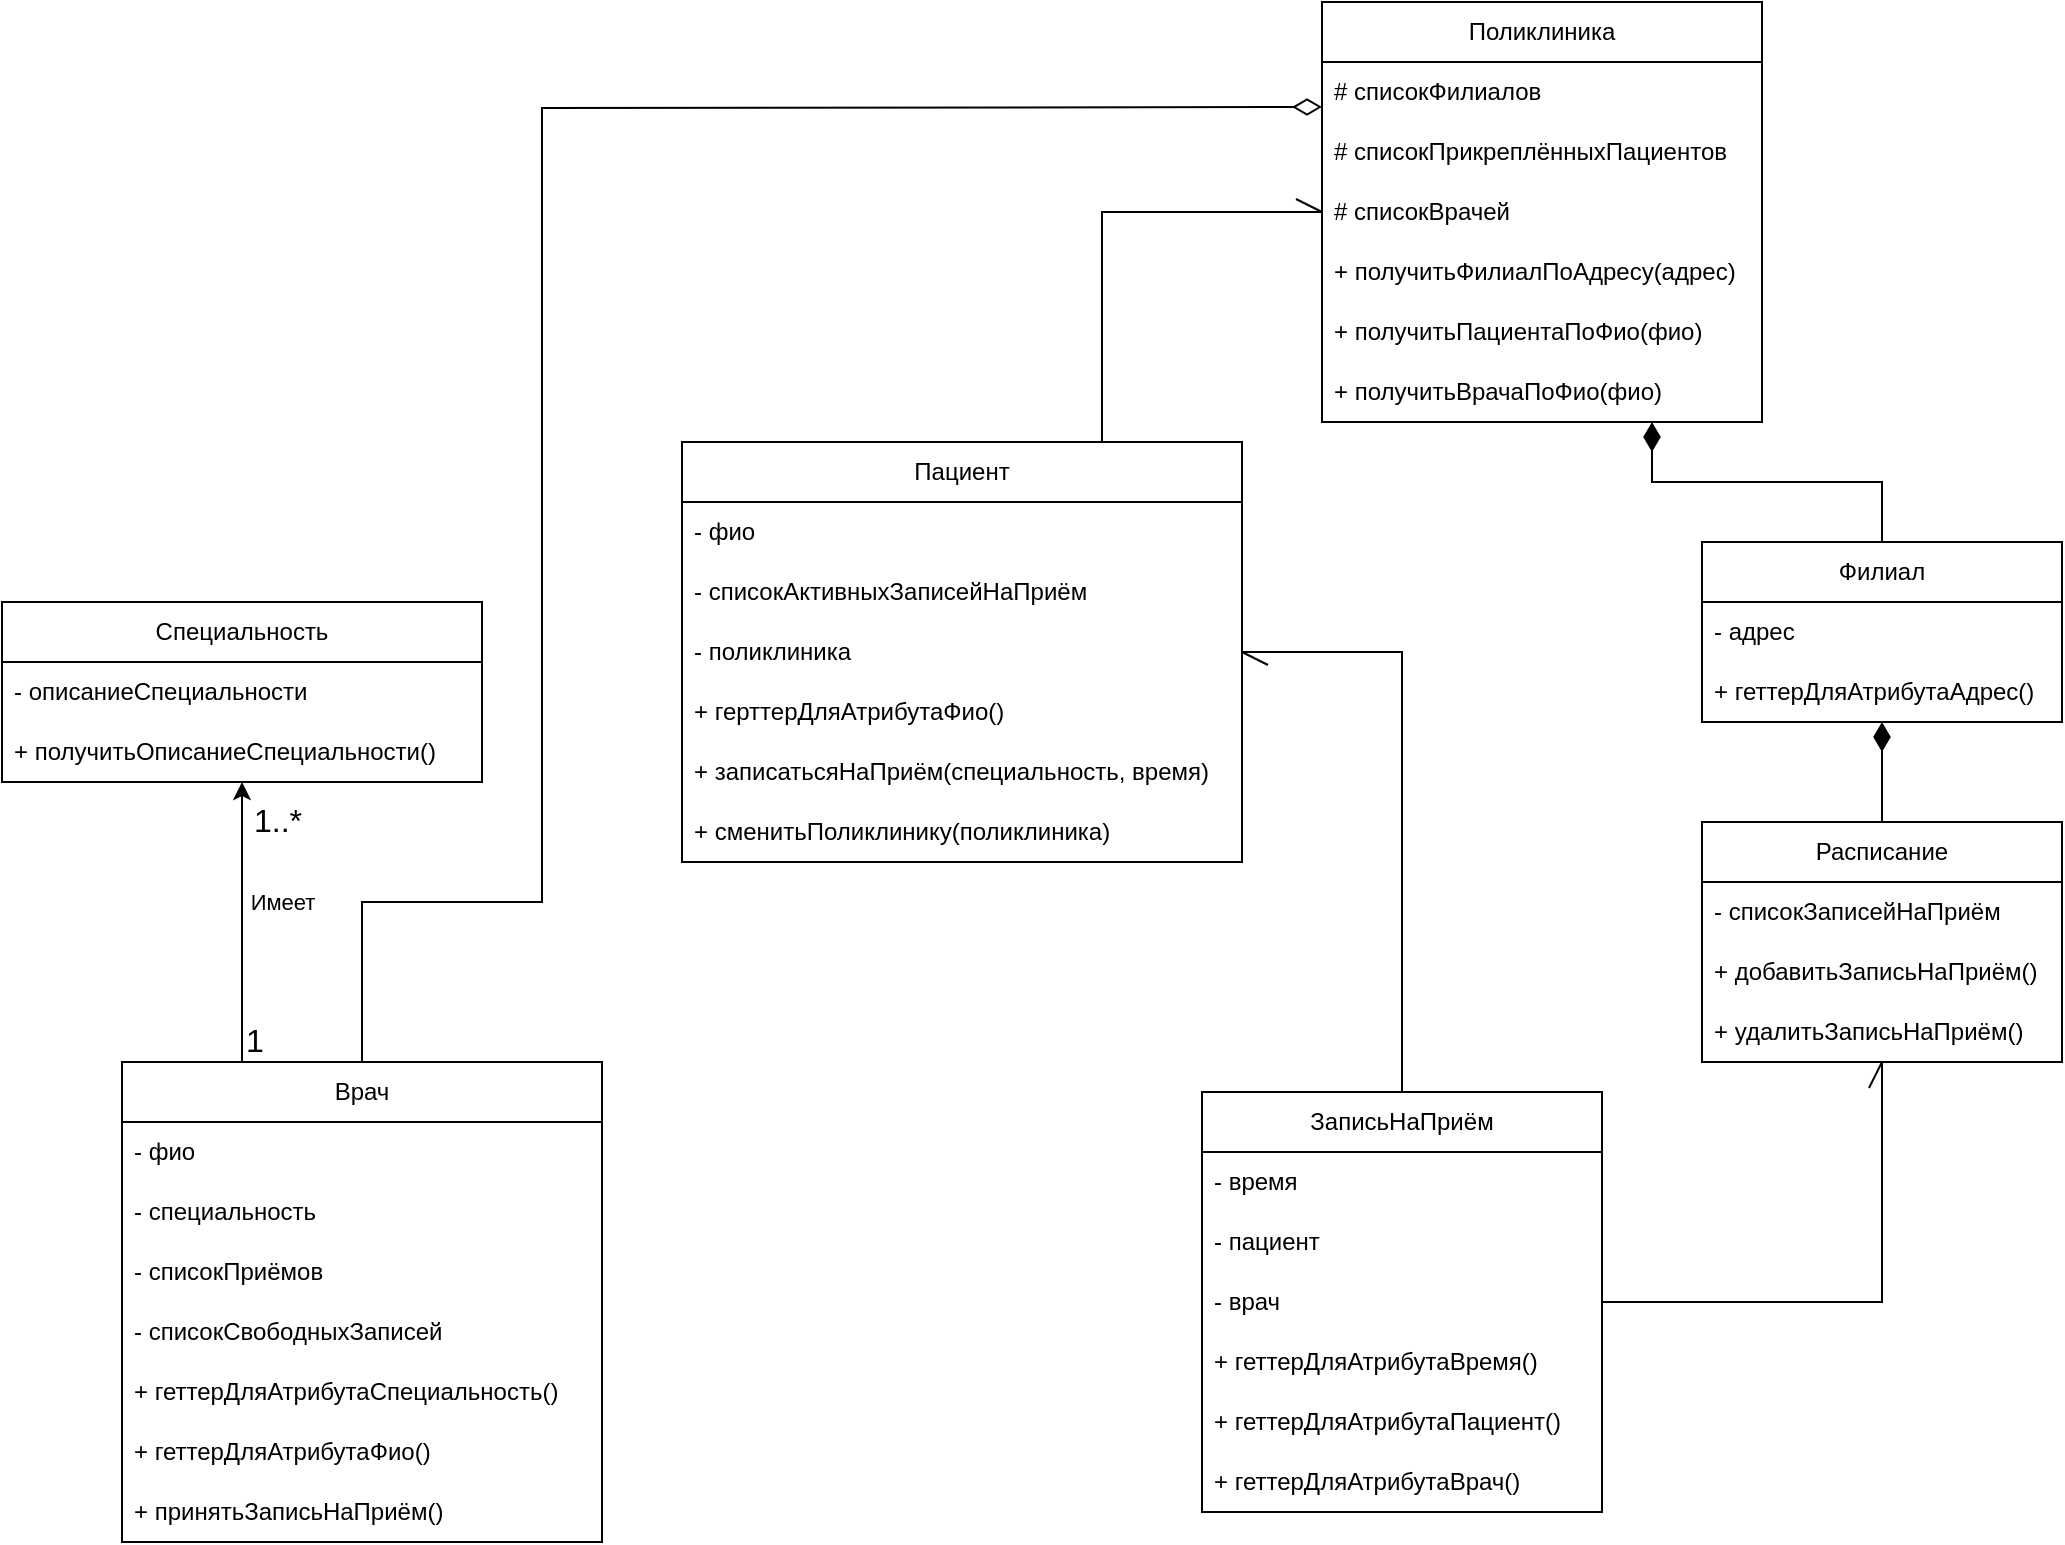 <mxfile version="26.2.5">
  <diagram name="Страница — 1" id="pMFf98c1z_oLqp8s7Col">
    <mxGraphModel dx="1500" dy="970" grid="1" gridSize="10" guides="1" tooltips="1" connect="1" arrows="1" fold="1" page="1" pageScale="1" pageWidth="1100" pageHeight="850" math="0" shadow="0">
      <root>
        <mxCell id="0" />
        <mxCell id="1" parent="0" />
        <mxCell id="Q0czgJnbwS5Su2IYvqxh-1" value="Врач" style="swimlane;fontStyle=0;childLayout=stackLayout;horizontal=1;startSize=30;horizontalStack=0;resizeParent=1;resizeParentMax=0;resizeLast=0;collapsible=1;marginBottom=0;whiteSpace=wrap;html=1;" parent="1" vertex="1">
          <mxGeometry x="80" y="560" width="240" height="240" as="geometry">
            <mxRectangle x="400" y="400" width="70" height="30" as="alternateBounds" />
          </mxGeometry>
        </mxCell>
        <mxCell id="5usdwrtkrDACO3rNz_Sn-19" value="- фио" style="text;strokeColor=none;fillColor=none;align=left;verticalAlign=middle;spacingLeft=4;spacingRight=4;overflow=hidden;points=[[0,0.5],[1,0.5]];portConstraint=eastwest;rotatable=0;whiteSpace=wrap;html=1;" vertex="1" parent="Q0czgJnbwS5Su2IYvqxh-1">
          <mxGeometry y="30" width="240" height="30" as="geometry" />
        </mxCell>
        <mxCell id="Q0czgJnbwS5Su2IYvqxh-2" value="- специальность" style="text;strokeColor=none;fillColor=none;align=left;verticalAlign=middle;spacingLeft=4;spacingRight=4;overflow=hidden;points=[[0,0.5],[1,0.5]];portConstraint=eastwest;rotatable=0;whiteSpace=wrap;html=1;" parent="Q0czgJnbwS5Su2IYvqxh-1" vertex="1">
          <mxGeometry y="60" width="240" height="30" as="geometry" />
        </mxCell>
        <mxCell id="5usdwrtkrDACO3rNz_Sn-1" value="- списокПриёмов" style="text;strokeColor=none;fillColor=none;align=left;verticalAlign=middle;spacingLeft=4;spacingRight=4;overflow=hidden;points=[[0,0.5],[1,0.5]];portConstraint=eastwest;rotatable=0;whiteSpace=wrap;html=1;" vertex="1" parent="Q0czgJnbwS5Su2IYvqxh-1">
          <mxGeometry y="90" width="240" height="30" as="geometry" />
        </mxCell>
        <mxCell id="5usdwrtkrDACO3rNz_Sn-22" value="- списокСвободныхЗаписей" style="text;strokeColor=none;fillColor=none;align=left;verticalAlign=middle;spacingLeft=4;spacingRight=4;overflow=hidden;points=[[0,0.5],[1,0.5]];portConstraint=eastwest;rotatable=0;whiteSpace=wrap;html=1;" vertex="1" parent="Q0czgJnbwS5Su2IYvqxh-1">
          <mxGeometry y="120" width="240" height="30" as="geometry" />
        </mxCell>
        <mxCell id="Q0czgJnbwS5Su2IYvqxh-23" value="+ геттерДляАтрибутаСпециальность()" style="text;strokeColor=none;fillColor=none;align=left;verticalAlign=middle;spacingLeft=4;spacingRight=4;overflow=hidden;points=[[0,0.5],[1,0.5]];portConstraint=eastwest;rotatable=0;whiteSpace=wrap;html=1;" parent="Q0czgJnbwS5Su2IYvqxh-1" vertex="1">
          <mxGeometry y="150" width="240" height="30" as="geometry" />
        </mxCell>
        <mxCell id="5usdwrtkrDACO3rNz_Sn-20" value="+ геттерДляАтрибутаФио()" style="text;strokeColor=none;fillColor=none;align=left;verticalAlign=middle;spacingLeft=4;spacingRight=4;overflow=hidden;points=[[0,0.5],[1,0.5]];portConstraint=eastwest;rotatable=0;whiteSpace=wrap;html=1;" vertex="1" parent="Q0czgJnbwS5Su2IYvqxh-1">
          <mxGeometry y="180" width="240" height="30" as="geometry" />
        </mxCell>
        <mxCell id="5usdwrtkrDACO3rNz_Sn-7" value="+ принятьЗаписьНаПриём()" style="text;strokeColor=none;fillColor=none;align=left;verticalAlign=middle;spacingLeft=4;spacingRight=4;overflow=hidden;points=[[0,0.5],[1,0.5]];portConstraint=eastwest;rotatable=0;whiteSpace=wrap;html=1;" vertex="1" parent="Q0czgJnbwS5Su2IYvqxh-1">
          <mxGeometry y="210" width="240" height="30" as="geometry" />
        </mxCell>
        <mxCell id="Q0czgJnbwS5Su2IYvqxh-6" value="Расписание" style="swimlane;fontStyle=0;childLayout=stackLayout;horizontal=1;startSize=30;horizontalStack=0;resizeParent=1;resizeParentMax=0;resizeLast=0;collapsible=1;marginBottom=0;whiteSpace=wrap;html=1;" parent="1" vertex="1">
          <mxGeometry x="870" y="440" width="180" height="120" as="geometry">
            <mxRectangle x="870" y="430" width="110" height="30" as="alternateBounds" />
          </mxGeometry>
        </mxCell>
        <mxCell id="Q0czgJnbwS5Su2IYvqxh-7" value="- списокЗаписейНаПриём" style="text;strokeColor=none;fillColor=none;align=left;verticalAlign=middle;spacingLeft=4;spacingRight=4;overflow=hidden;points=[[0,0.5],[1,0.5]];portConstraint=eastwest;rotatable=0;whiteSpace=wrap;html=1;" parent="Q0czgJnbwS5Su2IYvqxh-6" vertex="1">
          <mxGeometry y="30" width="180" height="30" as="geometry" />
        </mxCell>
        <mxCell id="Q0czgJnbwS5Su2IYvqxh-8" value="+ добавитьЗаписьНаПриём()" style="text;strokeColor=none;fillColor=none;align=left;verticalAlign=middle;spacingLeft=4;spacingRight=4;overflow=hidden;points=[[0,0.5],[1,0.5]];portConstraint=eastwest;rotatable=0;whiteSpace=wrap;html=1;" parent="Q0czgJnbwS5Su2IYvqxh-6" vertex="1">
          <mxGeometry y="60" width="180" height="30" as="geometry" />
        </mxCell>
        <mxCell id="Q0czgJnbwS5Su2IYvqxh-9" value="+ удалитьЗаписьНаПриём()" style="text;strokeColor=none;fillColor=none;align=left;verticalAlign=middle;spacingLeft=4;spacingRight=4;overflow=hidden;points=[[0,0.5],[1,0.5]];portConstraint=eastwest;rotatable=0;whiteSpace=wrap;html=1;" parent="Q0czgJnbwS5Su2IYvqxh-6" vertex="1">
          <mxGeometry y="90" width="180" height="30" as="geometry" />
        </mxCell>
        <mxCell id="Q0czgJnbwS5Su2IYvqxh-10" value="Пациент" style="swimlane;fontStyle=0;childLayout=stackLayout;horizontal=1;startSize=30;horizontalStack=0;resizeParent=1;resizeParentMax=0;resizeLast=0;collapsible=1;marginBottom=0;whiteSpace=wrap;html=1;" parent="1" vertex="1">
          <mxGeometry x="360" y="250" width="280" height="210" as="geometry">
            <mxRectangle x="280" y="250" width="90" height="30" as="alternateBounds" />
          </mxGeometry>
        </mxCell>
        <mxCell id="5usdwrtkrDACO3rNz_Sn-11" value="- фио" style="text;strokeColor=none;fillColor=none;align=left;verticalAlign=middle;spacingLeft=4;spacingRight=4;overflow=hidden;points=[[0,0.5],[1,0.5]];portConstraint=eastwest;rotatable=0;whiteSpace=wrap;html=1;" vertex="1" parent="Q0czgJnbwS5Su2IYvqxh-10">
          <mxGeometry y="30" width="280" height="30" as="geometry" />
        </mxCell>
        <mxCell id="Q0czgJnbwS5Su2IYvqxh-11" value="- списокАктивныхЗаписейНаПриём" style="text;strokeColor=none;fillColor=none;align=left;verticalAlign=middle;spacingLeft=4;spacingRight=4;overflow=hidden;points=[[0,0.5],[1,0.5]];portConstraint=eastwest;rotatable=0;whiteSpace=wrap;html=1;" parent="Q0czgJnbwS5Su2IYvqxh-10" vertex="1">
          <mxGeometry y="60" width="280" height="30" as="geometry" />
        </mxCell>
        <mxCell id="Q0czgJnbwS5Su2IYvqxh-13" value="- поликлиника" style="text;strokeColor=none;fillColor=none;align=left;verticalAlign=middle;spacingLeft=4;spacingRight=4;overflow=hidden;points=[[0,0.5],[1,0.5]];portConstraint=eastwest;rotatable=0;whiteSpace=wrap;html=1;" parent="Q0czgJnbwS5Su2IYvqxh-10" vertex="1">
          <mxGeometry y="90" width="280" height="30" as="geometry" />
        </mxCell>
        <mxCell id="5usdwrtkrDACO3rNz_Sn-21" value="+ герттерДляАтрибутаФио()" style="text;strokeColor=none;fillColor=none;align=left;verticalAlign=middle;spacingLeft=4;spacingRight=4;overflow=hidden;points=[[0,0.5],[1,0.5]];portConstraint=eastwest;rotatable=0;whiteSpace=wrap;html=1;" vertex="1" parent="Q0czgJnbwS5Su2IYvqxh-10">
          <mxGeometry y="120" width="280" height="30" as="geometry" />
        </mxCell>
        <mxCell id="Q0czgJnbwS5Su2IYvqxh-12" value="+ записатьсяНаПриём(специальность, время)" style="text;strokeColor=none;fillColor=none;align=left;verticalAlign=middle;spacingLeft=4;spacingRight=4;overflow=hidden;points=[[0,0.5],[1,0.5]];portConstraint=eastwest;rotatable=0;whiteSpace=wrap;html=1;" parent="Q0czgJnbwS5Su2IYvqxh-10" vertex="1">
          <mxGeometry y="150" width="280" height="30" as="geometry" />
        </mxCell>
        <mxCell id="Q0czgJnbwS5Su2IYvqxh-32" value="&lt;div&gt;+ сменитьПоликлинику(поликлиника)&lt;/div&gt;" style="text;strokeColor=none;fillColor=none;align=left;verticalAlign=middle;spacingLeft=4;spacingRight=4;overflow=hidden;points=[[0,0.5],[1,0.5]];portConstraint=eastwest;rotatable=0;whiteSpace=wrap;html=1;" parent="Q0czgJnbwS5Su2IYvqxh-10" vertex="1">
          <mxGeometry y="180" width="280" height="30" as="geometry" />
        </mxCell>
        <mxCell id="Q0czgJnbwS5Su2IYvqxh-18" value="ЗаписьНаПриём" style="swimlane;fontStyle=0;childLayout=stackLayout;horizontal=1;startSize=30;horizontalStack=0;resizeParent=1;resizeParentMax=0;resizeLast=0;collapsible=1;marginBottom=0;whiteSpace=wrap;html=1;" parent="1" vertex="1">
          <mxGeometry x="620" y="575" width="200" height="210" as="geometry">
            <mxRectangle x="620" y="385" width="130" height="30" as="alternateBounds" />
          </mxGeometry>
        </mxCell>
        <mxCell id="Q0czgJnbwS5Su2IYvqxh-19" value="- время" style="text;strokeColor=none;fillColor=none;align=left;verticalAlign=middle;spacingLeft=4;spacingRight=4;overflow=hidden;points=[[0,0.5],[1,0.5]];portConstraint=eastwest;rotatable=0;whiteSpace=wrap;html=1;" parent="Q0czgJnbwS5Su2IYvqxh-18" vertex="1">
          <mxGeometry y="30" width="200" height="30" as="geometry" />
        </mxCell>
        <mxCell id="5usdwrtkrDACO3rNz_Sn-2" value="- пациент" style="text;strokeColor=none;fillColor=none;align=left;verticalAlign=middle;spacingLeft=4;spacingRight=4;overflow=hidden;points=[[0,0.5],[1,0.5]];portConstraint=eastwest;rotatable=0;whiteSpace=wrap;html=1;" vertex="1" parent="Q0czgJnbwS5Su2IYvqxh-18">
          <mxGeometry y="60" width="200" height="30" as="geometry" />
        </mxCell>
        <mxCell id="5usdwrtkrDACO3rNz_Sn-3" value="- врач" style="text;strokeColor=none;fillColor=none;align=left;verticalAlign=middle;spacingLeft=4;spacingRight=4;overflow=hidden;points=[[0,0.5],[1,0.5]];portConstraint=eastwest;rotatable=0;whiteSpace=wrap;html=1;" vertex="1" parent="Q0czgJnbwS5Su2IYvqxh-18">
          <mxGeometry y="90" width="200" height="30" as="geometry" />
        </mxCell>
        <mxCell id="Q0czgJnbwS5Su2IYvqxh-20" value="+ геттерДляАтрибутаВремя()" style="text;strokeColor=none;fillColor=none;align=left;verticalAlign=middle;spacingLeft=4;spacingRight=4;overflow=hidden;points=[[0,0.5],[1,0.5]];portConstraint=eastwest;rotatable=0;whiteSpace=wrap;html=1;" parent="Q0czgJnbwS5Su2IYvqxh-18" vertex="1">
          <mxGeometry y="120" width="200" height="30" as="geometry" />
        </mxCell>
        <mxCell id="5usdwrtkrDACO3rNz_Sn-4" value="+ геттерДляАтрибутаПациент()" style="text;strokeColor=none;fillColor=none;align=left;verticalAlign=middle;spacingLeft=4;spacingRight=4;overflow=hidden;points=[[0,0.5],[1,0.5]];portConstraint=eastwest;rotatable=0;whiteSpace=wrap;html=1;" vertex="1" parent="Q0czgJnbwS5Su2IYvqxh-18">
          <mxGeometry y="150" width="200" height="30" as="geometry" />
        </mxCell>
        <mxCell id="5usdwrtkrDACO3rNz_Sn-5" value="+ геттерДляАтрибутаВрач()" style="text;strokeColor=none;fillColor=none;align=left;verticalAlign=middle;spacingLeft=4;spacingRight=4;overflow=hidden;points=[[0,0.5],[1,0.5]];portConstraint=eastwest;rotatable=0;whiteSpace=wrap;html=1;" vertex="1" parent="Q0czgJnbwS5Su2IYvqxh-18">
          <mxGeometry y="180" width="200" height="30" as="geometry" />
        </mxCell>
        <mxCell id="Q0czgJnbwS5Su2IYvqxh-24" value="Поликлиника" style="swimlane;fontStyle=0;childLayout=stackLayout;horizontal=1;startSize=30;horizontalStack=0;resizeParent=1;resizeParentMax=0;resizeLast=0;collapsible=1;marginBottom=0;whiteSpace=wrap;html=1;" parent="1" vertex="1">
          <mxGeometry x="680" y="30" width="220" height="210" as="geometry">
            <mxRectangle x="680" y="30" width="110" height="30" as="alternateBounds" />
          </mxGeometry>
        </mxCell>
        <mxCell id="Q0czgJnbwS5Su2IYvqxh-25" value="# списокФилиалов" style="text;strokeColor=none;fillColor=none;align=left;verticalAlign=middle;spacingLeft=4;spacingRight=4;overflow=hidden;points=[[0,0.5],[1,0.5]];portConstraint=eastwest;rotatable=0;whiteSpace=wrap;html=1;" parent="Q0czgJnbwS5Su2IYvqxh-24" vertex="1">
          <mxGeometry y="30" width="220" height="30" as="geometry" />
        </mxCell>
        <mxCell id="5usdwrtkrDACO3rNz_Sn-9" value="# списокПрикреплённыхПациентов" style="text;strokeColor=none;fillColor=none;align=left;verticalAlign=middle;spacingLeft=4;spacingRight=4;overflow=hidden;points=[[0,0.5],[1,0.5]];portConstraint=eastwest;rotatable=0;whiteSpace=wrap;html=1;" vertex="1" parent="Q0czgJnbwS5Su2IYvqxh-24">
          <mxGeometry y="60" width="220" height="30" as="geometry" />
        </mxCell>
        <mxCell id="5usdwrtkrDACO3rNz_Sn-12" value="# списокВрачей" style="text;strokeColor=none;fillColor=none;align=left;verticalAlign=middle;spacingLeft=4;spacingRight=4;overflow=hidden;points=[[0,0.5],[1,0.5]];portConstraint=eastwest;rotatable=0;whiteSpace=wrap;html=1;" vertex="1" parent="Q0czgJnbwS5Su2IYvqxh-24">
          <mxGeometry y="90" width="220" height="30" as="geometry" />
        </mxCell>
        <mxCell id="5usdwrtkrDACO3rNz_Sn-6" value="+ получитьФилиалПоАдресу(адрес)" style="text;strokeColor=none;fillColor=none;align=left;verticalAlign=middle;spacingLeft=4;spacingRight=4;overflow=hidden;points=[[0,0.5],[1,0.5]];portConstraint=eastwest;rotatable=0;whiteSpace=wrap;html=1;" vertex="1" parent="Q0czgJnbwS5Su2IYvqxh-24">
          <mxGeometry y="120" width="220" height="30" as="geometry" />
        </mxCell>
        <mxCell id="5usdwrtkrDACO3rNz_Sn-10" value="+ получитьПациентаПоФио(фио)" style="text;strokeColor=none;fillColor=none;align=left;verticalAlign=middle;spacingLeft=4;spacingRight=4;overflow=hidden;points=[[0,0.5],[1,0.5]];portConstraint=eastwest;rotatable=0;whiteSpace=wrap;html=1;" vertex="1" parent="Q0czgJnbwS5Su2IYvqxh-24">
          <mxGeometry y="150" width="220" height="30" as="geometry" />
        </mxCell>
        <mxCell id="5usdwrtkrDACO3rNz_Sn-13" value="+ получитьВрачаПоФио(фио)" style="text;strokeColor=none;fillColor=none;align=left;verticalAlign=middle;spacingLeft=4;spacingRight=4;overflow=hidden;points=[[0,0.5],[1,0.5]];portConstraint=eastwest;rotatable=0;whiteSpace=wrap;html=1;" vertex="1" parent="Q0czgJnbwS5Su2IYvqxh-24">
          <mxGeometry y="180" width="220" height="30" as="geometry" />
        </mxCell>
        <mxCell id="Q0czgJnbwS5Su2IYvqxh-28" value="Филиал" style="swimlane;fontStyle=0;childLayout=stackLayout;horizontal=1;startSize=30;horizontalStack=0;resizeParent=1;resizeParentMax=0;resizeLast=0;collapsible=1;marginBottom=0;whiteSpace=wrap;html=1;" parent="1" vertex="1">
          <mxGeometry x="870" y="300" width="180" height="90" as="geometry">
            <mxRectangle x="800" y="290" width="80" height="30" as="alternateBounds" />
          </mxGeometry>
        </mxCell>
        <mxCell id="Q0czgJnbwS5Su2IYvqxh-29" value="- адрес" style="text;strokeColor=none;fillColor=none;align=left;verticalAlign=middle;spacingLeft=4;spacingRight=4;overflow=hidden;points=[[0,0.5],[1,0.5]];portConstraint=eastwest;rotatable=0;whiteSpace=wrap;html=1;" parent="Q0czgJnbwS5Su2IYvqxh-28" vertex="1">
          <mxGeometry y="30" width="180" height="30" as="geometry" />
        </mxCell>
        <mxCell id="Q0czgJnbwS5Su2IYvqxh-30" value="+ геттерДляАтрибутаАдрес()" style="text;strokeColor=none;fillColor=none;align=left;verticalAlign=middle;spacingLeft=4;spacingRight=4;overflow=hidden;points=[[0,0.5],[1,0.5]];portConstraint=eastwest;rotatable=0;whiteSpace=wrap;html=1;" parent="Q0czgJnbwS5Su2IYvqxh-28" vertex="1">
          <mxGeometry y="60" width="180" height="30" as="geometry" />
        </mxCell>
        <mxCell id="5usdwrtkrDACO3rNz_Sn-24" value="" style="endArrow=diamondThin;html=1;rounded=0;exitX=0.5;exitY=0;exitDx=0;exitDy=0;entryX=0.75;entryY=1;entryDx=0;entryDy=0;endFill=1;startSize=6;endSize=12;" edge="1" parent="1" source="Q0czgJnbwS5Su2IYvqxh-28" target="Q0czgJnbwS5Su2IYvqxh-24">
          <mxGeometry width="50" height="50" relative="1" as="geometry">
            <mxPoint x="530" y="470" as="sourcePoint" />
            <mxPoint x="580" y="420" as="targetPoint" />
            <Array as="points">
              <mxPoint x="960" y="270" />
              <mxPoint x="845" y="270" />
            </Array>
          </mxGeometry>
        </mxCell>
        <mxCell id="5usdwrtkrDACO3rNz_Sn-25" value="" style="endArrow=diamondThin;html=1;rounded=0;exitX=0.5;exitY=0;exitDx=0;exitDy=0;entryX=0.5;entryY=1;entryDx=0;entryDy=0;endFill=1;endSize=12;" edge="1" parent="1" source="Q0czgJnbwS5Su2IYvqxh-6" target="Q0czgJnbwS5Su2IYvqxh-28">
          <mxGeometry width="50" height="50" relative="1" as="geometry">
            <mxPoint x="530" y="470" as="sourcePoint" />
            <mxPoint x="950" y="400" as="targetPoint" />
          </mxGeometry>
        </mxCell>
        <mxCell id="5usdwrtkrDACO3rNz_Sn-26" value="" style="endArrow=diamondThin;html=1;rounded=0;exitX=0.5;exitY=0;exitDx=0;exitDy=0;endFill=0;endSize=12;entryX=0;entryY=0.25;entryDx=0;entryDy=0;" edge="1" parent="1" source="Q0czgJnbwS5Su2IYvqxh-1" target="Q0czgJnbwS5Su2IYvqxh-24">
          <mxGeometry width="50" height="50" relative="1" as="geometry">
            <mxPoint x="380" y="780" as="sourcePoint" />
            <mxPoint x="720" y="415" as="targetPoint" />
            <Array as="points">
              <mxPoint x="200" y="480" />
              <mxPoint x="290" y="480" />
              <mxPoint x="290" y="83" />
            </Array>
          </mxGeometry>
        </mxCell>
        <mxCell id="5usdwrtkrDACO3rNz_Sn-27" value="Специальность" style="swimlane;fontStyle=0;childLayout=stackLayout;horizontal=1;startSize=30;horizontalStack=0;resizeParent=1;resizeParentMax=0;resizeLast=0;collapsible=1;marginBottom=0;whiteSpace=wrap;html=1;" vertex="1" parent="1">
          <mxGeometry x="20" y="330" width="240" height="90" as="geometry">
            <mxRectangle x="60" y="330" width="130" height="30" as="alternateBounds" />
          </mxGeometry>
        </mxCell>
        <mxCell id="5usdwrtkrDACO3rNz_Sn-28" value="- описаниеСпециальности" style="text;strokeColor=none;fillColor=none;align=left;verticalAlign=middle;spacingLeft=4;spacingRight=4;overflow=hidden;points=[[0,0.5],[1,0.5]];portConstraint=eastwest;rotatable=0;whiteSpace=wrap;html=1;" vertex="1" parent="5usdwrtkrDACO3rNz_Sn-27">
          <mxGeometry y="30" width="240" height="30" as="geometry" />
        </mxCell>
        <mxCell id="5usdwrtkrDACO3rNz_Sn-29" value="+ получитьОписаниеСпециальности()" style="text;strokeColor=none;fillColor=none;align=left;verticalAlign=middle;spacingLeft=4;spacingRight=4;overflow=hidden;points=[[0,0.5],[1,0.5]];portConstraint=eastwest;rotatable=0;whiteSpace=wrap;html=1;" vertex="1" parent="5usdwrtkrDACO3rNz_Sn-27">
          <mxGeometry y="60" width="240" height="30" as="geometry" />
        </mxCell>
        <mxCell id="5usdwrtkrDACO3rNz_Sn-32" value="" style="endArrow=classic;html=1;rounded=0;entryX=0.5;entryY=1;entryDx=0;entryDy=0;exitX=0.25;exitY=0;exitDx=0;exitDy=0;" edge="1" parent="1" source="Q0czgJnbwS5Su2IYvqxh-1" target="5usdwrtkrDACO3rNz_Sn-27">
          <mxGeometry relative="1" as="geometry">
            <mxPoint x="520" y="450" as="sourcePoint" />
            <mxPoint x="680" y="450" as="targetPoint" />
            <Array as="points" />
          </mxGeometry>
        </mxCell>
        <mxCell id="5usdwrtkrDACO3rNz_Sn-33" value="Имеет" style="edgeLabel;resizable=0;html=1;;align=center;verticalAlign=middle;" connectable="0" vertex="1" parent="5usdwrtkrDACO3rNz_Sn-32">
          <mxGeometry relative="1" as="geometry">
            <mxPoint x="20" y="-10" as="offset" />
          </mxGeometry>
        </mxCell>
        <mxCell id="5usdwrtkrDACO3rNz_Sn-34" value="&lt;div&gt;&lt;font style=&quot;font-size: 16px;&quot;&gt;1&lt;/font&gt;&lt;/div&gt;" style="edgeLabel;resizable=0;html=1;;align=left;verticalAlign=bottom;" connectable="0" vertex="1" parent="5usdwrtkrDACO3rNz_Sn-32">
          <mxGeometry x="-1" relative="1" as="geometry" />
        </mxCell>
        <mxCell id="5usdwrtkrDACO3rNz_Sn-35" value="&lt;font style=&quot;font-size: 16px;&quot;&gt;1..&lt;font&gt;*&lt;/font&gt;&lt;/font&gt;" style="edgeLabel;resizable=0;html=1;;align=right;verticalAlign=bottom;" connectable="0" vertex="1" parent="5usdwrtkrDACO3rNz_Sn-32">
          <mxGeometry x="1" relative="1" as="geometry">
            <mxPoint x="30" y="30" as="offset" />
          </mxGeometry>
        </mxCell>
        <mxCell id="5usdwrtkrDACO3rNz_Sn-36" value="" style="endArrow=openAsync;html=1;rounded=0;exitX=1;exitY=0.5;exitDx=0;exitDy=0;entryX=0.5;entryY=1;entryDx=0;entryDy=0;endFill=0;endSize=12;" edge="1" parent="1" source="Q0czgJnbwS5Su2IYvqxh-18" target="Q0czgJnbwS5Su2IYvqxh-6">
          <mxGeometry width="50" height="50" relative="1" as="geometry">
            <mxPoint x="580" y="470" as="sourcePoint" />
            <mxPoint x="630" y="420" as="targetPoint" />
            <Array as="points">
              <mxPoint x="960" y="680" />
            </Array>
          </mxGeometry>
        </mxCell>
        <mxCell id="5usdwrtkrDACO3rNz_Sn-41" value="" style="endArrow=openAsync;html=1;rounded=0;exitX=0.5;exitY=0;exitDx=0;exitDy=0;entryX=1;entryY=0.5;entryDx=0;entryDy=0;endFill=0;endSize=12;" edge="1" parent="1" source="Q0czgJnbwS5Su2IYvqxh-18" target="Q0czgJnbwS5Su2IYvqxh-10">
          <mxGeometry width="50" height="50" relative="1" as="geometry">
            <mxPoint x="580" y="470" as="sourcePoint" />
            <mxPoint x="810" y="110" as="targetPoint" />
            <Array as="points">
              <mxPoint x="720" y="355" />
              <mxPoint x="650" y="355" />
            </Array>
          </mxGeometry>
        </mxCell>
        <mxCell id="5usdwrtkrDACO3rNz_Sn-43" value="" style="endArrow=openAsync;html=1;rounded=0;exitX=0.75;exitY=0;exitDx=0;exitDy=0;entryX=0;entryY=0.5;entryDx=0;entryDy=0;endFill=0;endSize=12;" edge="1" parent="1" source="Q0czgJnbwS5Su2IYvqxh-10" target="Q0czgJnbwS5Su2IYvqxh-24">
          <mxGeometry width="50" height="50" relative="1" as="geometry">
            <mxPoint x="830" y="685" as="sourcePoint" />
            <mxPoint x="970" y="560" as="targetPoint" />
            <Array as="points">
              <mxPoint x="570" y="135" />
            </Array>
          </mxGeometry>
        </mxCell>
      </root>
    </mxGraphModel>
  </diagram>
</mxfile>
